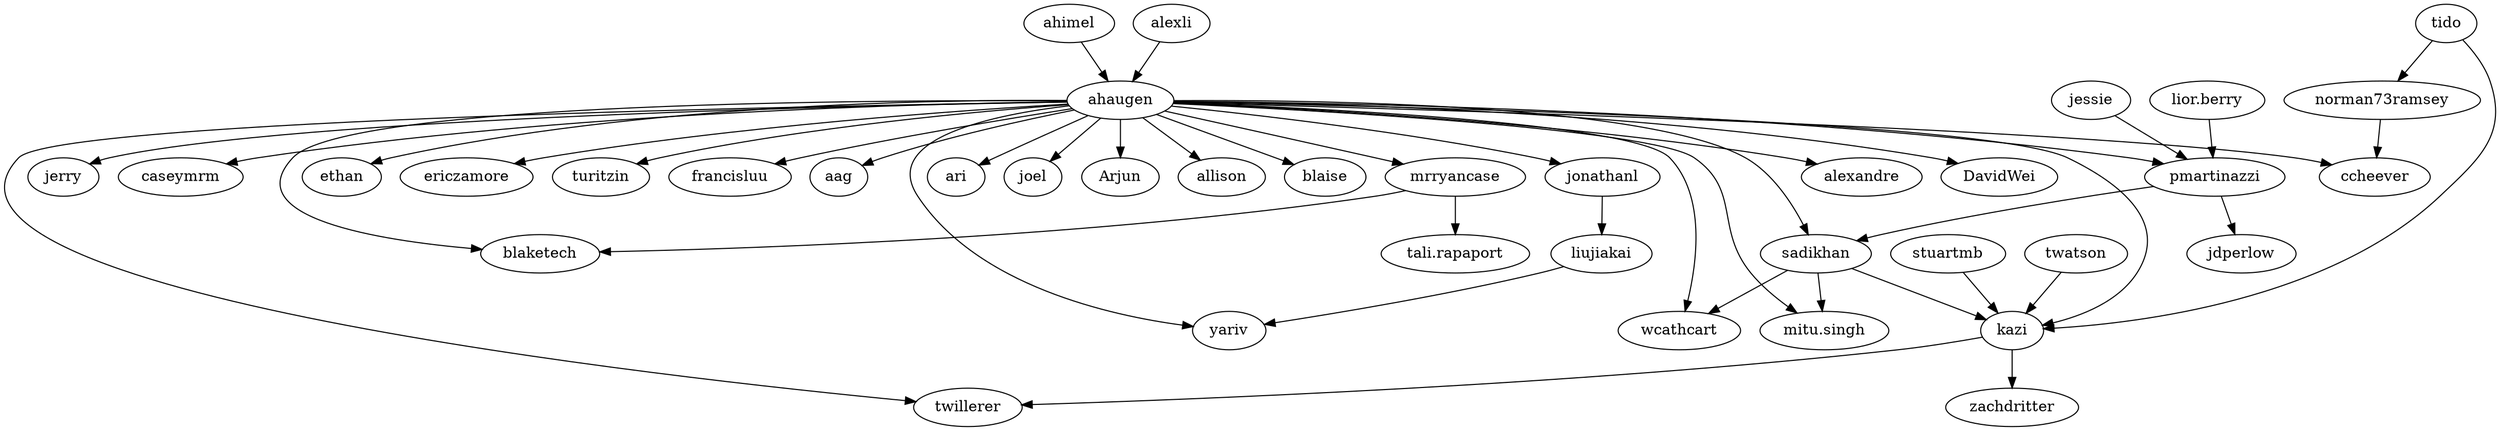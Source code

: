 strict digraph  {
	ahimel -> ahaugen;
	alexli -> ahaugen;
	ahaugen -> Arjun;
	ahaugen -> allison;
	ahaugen -> pmartinazzi;
	ahaugen -> blaise;
	ahaugen -> ccheever;
	ahaugen -> wcathcart;
	ahaugen -> sadikhan;
	ahaugen -> "mitu.singh";
	ahaugen -> jonathanl;
	ahaugen -> alexandre;
	ahaugen -> yariv;
	ahaugen -> DavidWei;
	ahaugen -> mrryancase;
	ahaugen -> jerry;
	ahaugen -> caseymrm;
	ahaugen -> blaketech;
	ahaugen -> twillerer;
	ahaugen -> ethan;
	ahaugen -> ericzamore;
	ahaugen -> turitzin;
	ahaugen -> francisluu;
	ahaugen -> aag;
	ahaugen -> kazi;
	ahaugen -> ari;
	ahaugen -> joel;
	stuartmb -> kazi;
	tido -> kazi;
	tido -> norman73ramsey;
	jessie -> pmartinazzi;
	mrryancase -> blaketech;
	mrryancase -> "tali.rapaport";
	"lior.berry" -> pmartinazzi;
	twatson -> kazi;
	norman73ramsey -> ccheever;
	jonathanl -> liujiakai;
	pmartinazzi -> sadikhan;
	pmartinazzi -> jdperlow;
	liujiakai -> yariv;
	kazi -> zachdritter;
	kazi -> twillerer;
	sadikhan -> wcathcart;
	sadikhan -> "mitu.singh";
	sadikhan -> kazi;
}
